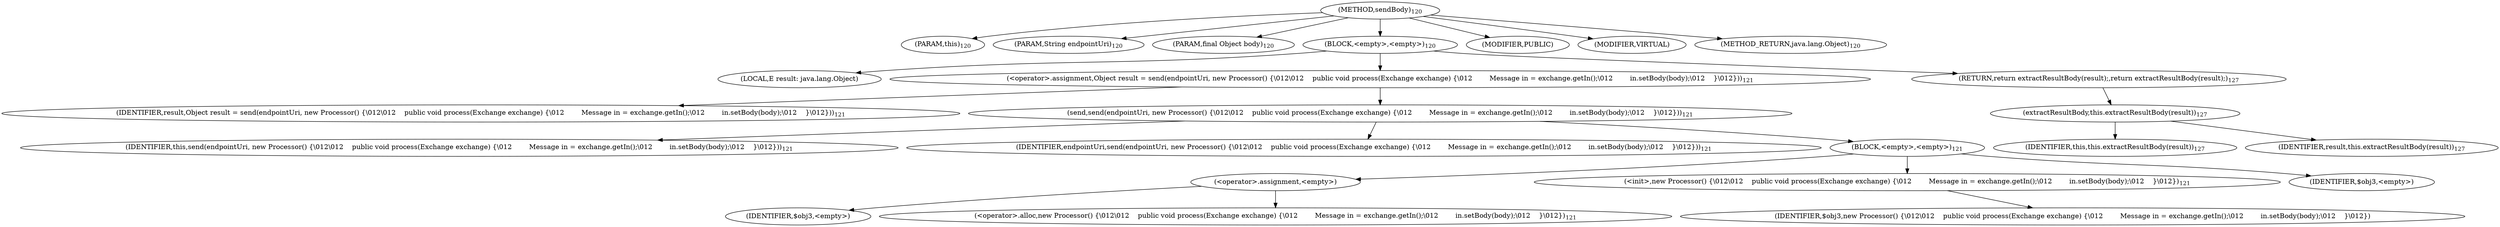 digraph "sendBody" {  
"217" [label = <(METHOD,sendBody)<SUB>120</SUB>> ]
"18" [label = <(PARAM,this)<SUB>120</SUB>> ]
"218" [label = <(PARAM,String endpointUri)<SUB>120</SUB>> ]
"219" [label = <(PARAM,final Object body)<SUB>120</SUB>> ]
"220" [label = <(BLOCK,&lt;empty&gt;,&lt;empty&gt;)<SUB>120</SUB>> ]
"221" [label = <(LOCAL,E result: java.lang.Object)> ]
"222" [label = <(&lt;operator&gt;.assignment,Object result = send(endpointUri, new Processor() {\012\012    public void process(Exchange exchange) {\012        Message in = exchange.getIn();\012        in.setBody(body);\012    }\012}))<SUB>121</SUB>> ]
"223" [label = <(IDENTIFIER,result,Object result = send(endpointUri, new Processor() {\012\012    public void process(Exchange exchange) {\012        Message in = exchange.getIn();\012        in.setBody(body);\012    }\012}))<SUB>121</SUB>> ]
"224" [label = <(send,send(endpointUri, new Processor() {\012\012    public void process(Exchange exchange) {\012        Message in = exchange.getIn();\012        in.setBody(body);\012    }\012}))<SUB>121</SUB>> ]
"17" [label = <(IDENTIFIER,this,send(endpointUri, new Processor() {\012\012    public void process(Exchange exchange) {\012        Message in = exchange.getIn();\012        in.setBody(body);\012    }\012}))<SUB>121</SUB>> ]
"225" [label = <(IDENTIFIER,endpointUri,send(endpointUri, new Processor() {\012\012    public void process(Exchange exchange) {\012        Message in = exchange.getIn();\012        in.setBody(body);\012    }\012}))<SUB>121</SUB>> ]
"226" [label = <(BLOCK,&lt;empty&gt;,&lt;empty&gt;)<SUB>121</SUB>> ]
"227" [label = <(&lt;operator&gt;.assignment,&lt;empty&gt;)> ]
"228" [label = <(IDENTIFIER,$obj3,&lt;empty&gt;)> ]
"229" [label = <(&lt;operator&gt;.alloc,new Processor() {\012\012    public void process(Exchange exchange) {\012        Message in = exchange.getIn();\012        in.setBody(body);\012    }\012})<SUB>121</SUB>> ]
"230" [label = <(&lt;init&gt;,new Processor() {\012\012    public void process(Exchange exchange) {\012        Message in = exchange.getIn();\012        in.setBody(body);\012    }\012})<SUB>121</SUB>> ]
"231" [label = <(IDENTIFIER,$obj3,new Processor() {\012\012    public void process(Exchange exchange) {\012        Message in = exchange.getIn();\012        in.setBody(body);\012    }\012})> ]
"232" [label = <(IDENTIFIER,$obj3,&lt;empty&gt;)> ]
"233" [label = <(RETURN,return extractResultBody(result);,return extractResultBody(result);)<SUB>127</SUB>> ]
"234" [label = <(extractResultBody,this.extractResultBody(result))<SUB>127</SUB>> ]
"19" [label = <(IDENTIFIER,this,this.extractResultBody(result))<SUB>127</SUB>> ]
"235" [label = <(IDENTIFIER,result,this.extractResultBody(result))<SUB>127</SUB>> ]
"236" [label = <(MODIFIER,PUBLIC)> ]
"237" [label = <(MODIFIER,VIRTUAL)> ]
"238" [label = <(METHOD_RETURN,java.lang.Object)<SUB>120</SUB>> ]
  "217" -> "18" 
  "217" -> "218" 
  "217" -> "219" 
  "217" -> "220" 
  "217" -> "236" 
  "217" -> "237" 
  "217" -> "238" 
  "220" -> "221" 
  "220" -> "222" 
  "220" -> "233" 
  "222" -> "223" 
  "222" -> "224" 
  "224" -> "17" 
  "224" -> "225" 
  "224" -> "226" 
  "226" -> "227" 
  "226" -> "230" 
  "226" -> "232" 
  "227" -> "228" 
  "227" -> "229" 
  "230" -> "231" 
  "233" -> "234" 
  "234" -> "19" 
  "234" -> "235" 
}
